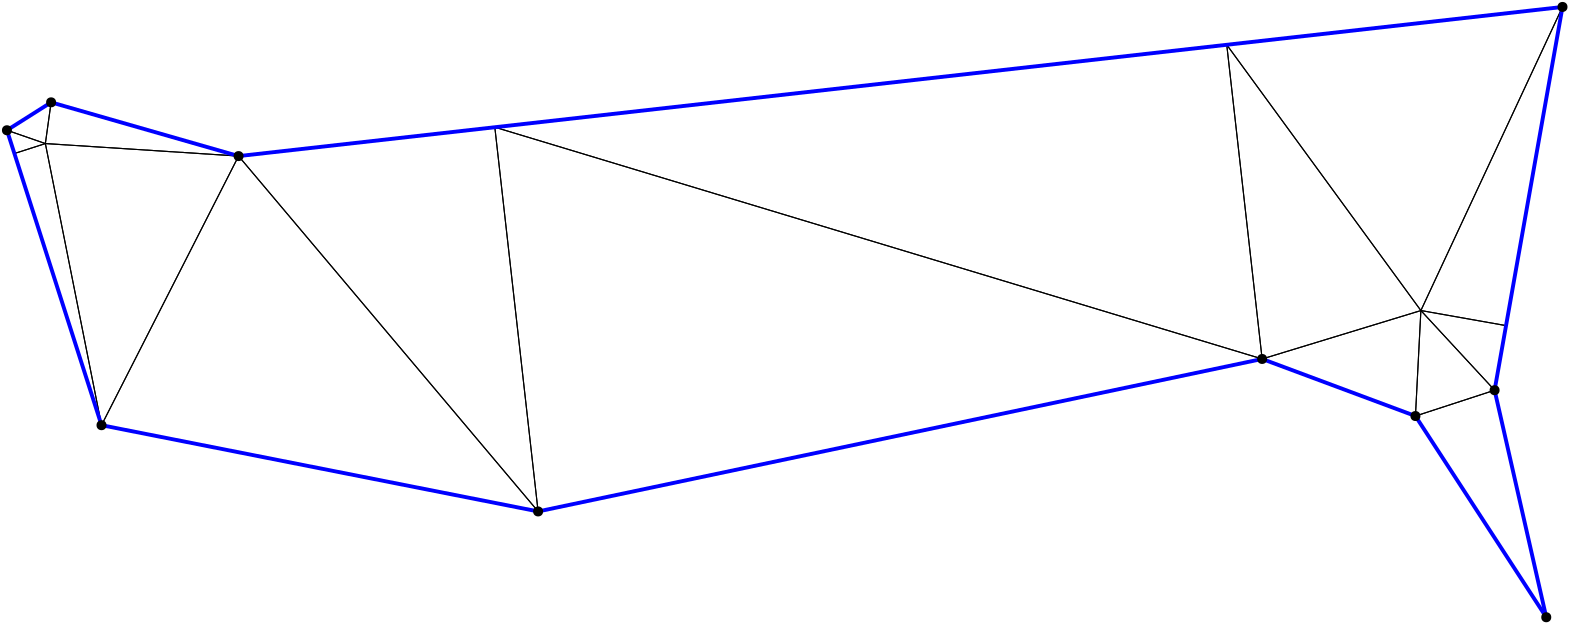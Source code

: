 <?xml version="1.0"?>
<!DOCTYPE ipe SYSTEM "ipe.dtd">
<ipe version="70218" creator="Ipe 7.2.24">
<info created="D:20221020151441" modified="D:20221020151441"/>
<ipestyle name="basic">
<symbol name="mark/disk(sx)" transformations="translations">
<path fill="sym-stroke">
0.6 0 0 0.6 0 0 e
</path>
</symbol>
<anglesize name="22.5 deg" value="22.5"/>
<anglesize name="30 deg" value="30"/>
<anglesize name="45 deg" value="45"/>
<anglesize name="60 deg" value="60"/>
<anglesize name="90 deg" value="90"/>
<arrowsize name="large" value="10"/>
<arrowsize name="small" value="5"/>
<arrowsize name="tiny" value="3"/>
<color name="blue" value="0 0 1"/>
<color name="gray" value="0.745"/>
<color name="green" value="0 1 0"/>
<color name="red" value="1 0 0"/>
<color name="pink" value="1 0.753 0.796"/>
<pen name="heavier" value="0.8"/>
<pen name="fat" value="1.4"/>
<pen name="ultrafat" value="2"/>
<gridsize name="16 pts (~6 mm)" value="16"/>
<gridsize name="32 pts (~12 mm)" value="32"/>
<gridsize name="4 pts" value="4"/>
<gridsize name="8 pts (~3 mm)" value="8"/>
<opacity name="10%" value="0.1"/>
<opacity name="25%" value="0.25"/>
<opacity name="50%" value="0.5"/>
<opacity name="75%" value="0.75"/>
<symbolsize name="large" value="5"/>
<symbolsize name="small" value="2"/>
<symbolsize name="tiny" value="1.1"/>
<textsize name="huge" value="\huge"/>
<textsize name="large" value="\large"/>
<textsize name="small" value="\small"/>
<textsize name="tiny" value="	iny"/>
<tiling name="falling" angle="-60" step="4" width="1"/>
<tiling name="rising" angle="30" step="4" width="1"/>
</ipestyle>
<page>
<layer name="hull"/>
<layer name="constraints"/>
<layer name="triangulation"/>
<layer name="obtuse"/>
<layer name="blub"/>
<layer name="problems"/>
<view layers="hull constraints triangulation obtuse blub" active="triangulation"/>
<path layer="triangulation" stroke="black">
50.0439 364.234 m 
207.216 333.189 l 
</path>
<path layer="triangulation" stroke="black">
207.216 333.189 m 
99.3851 461.116 l 
</path>
<path layer="triangulation" stroke="black">
99.3851 461.116 m 
50.0439 364.234 l 
</path>
<path layer="triangulation" stroke="black">
29.8319 465.62 m 
50.0439 364.234 l 
</path>
<path layer="triangulation" stroke="black">
50.0439 364.234 m 
99.3851 461.116 l 
</path>
<path layer="triangulation" stroke="black">
99.3851 461.116 m 
29.8319 465.62 l 
</path>
<path layer="triangulation" stroke="black">
29.8319 465.62 m 
16 470.415 l 
</path>
<path layer="triangulation" stroke="black">
16 470.415 m 
18.6834 462.045 l 
</path>
<path layer="triangulation" stroke="black">
18.6834 462.045 m 
29.8319 465.62 l 
</path>
<path layer="triangulation" stroke="black">
207.216 333.189 m 
467.869 388.079 l 
</path>
<path layer="triangulation" stroke="black">
467.869 388.079 m 
191.634 471.508 l 
</path>
<path layer="triangulation" stroke="black">
191.634 471.508 m 
207.216 333.189 l 
</path>
<path layer="triangulation" stroke="black">
525.016 405.512 m 
467.869 388.079 l 
</path>
<path layer="triangulation" stroke="black">
467.869 388.079 m 
523.059 367.533 l 
</path>
<path layer="triangulation" stroke="black">
523.059 367.533 m 
525.016 405.512 l 
</path>
<path layer="triangulation" stroke="black">
455.127 501.19 m 
525.016 405.512 l 
</path>
<path layer="triangulation" stroke="black">
525.016 405.512 m 
576 514.807 l 
</path>
<path layer="triangulation" stroke="black">
576 514.807 m 
455.127 501.19 l 
</path>
<path layer="triangulation" stroke="black">
523.059 367.533 m 
570.151 295.096 l 
</path>
<path layer="triangulation" stroke="black">
570.151 295.096 m 
551.554 376.831 l 
</path>
<path layer="triangulation" stroke="black">
551.554 376.831 m 
523.059 367.533 l 
</path>
<path layer="triangulation" stroke="black">
525.016 405.512 m 
523.059 367.533 l 
</path>
<path layer="triangulation" stroke="black">
523.059 367.533 m 
551.554 376.831 l 
</path>
<path layer="triangulation" stroke="black">
551.554 376.831 m 
525.016 405.512 l 
</path>
<path layer="triangulation" stroke="black">
29.8319 465.62 m 
18.6834 462.045 l 
</path>
<path layer="triangulation" stroke="black">
18.6834 462.045 m 
50.0439 364.234 l 
</path>
<path layer="triangulation" stroke="black">
50.0439 364.234 m 
29.8319 465.62 l 
</path>
<path layer="triangulation" stroke="black">
31.8972 480.463 m 
29.8319 465.62 l 
</path>
<path layer="triangulation" stroke="black">
29.8319 465.62 m 
99.3851 461.116 l 
</path>
<path layer="triangulation" stroke="black">
99.3851 461.116 m 
31.8972 480.463 l 
</path>
<path layer="triangulation" stroke="black">
31.8972 480.463 m 
16 470.415 l 
</path>
<path layer="triangulation" stroke="black">
16 470.415 m 
29.8319 465.62 l 
</path>
<path layer="triangulation" stroke="black">
29.8319 465.62 m 
31.8972 480.463 l 
</path>
<path layer="triangulation" stroke="black">
455.127 501.19 m 
191.634 471.508 l 
</path>
<path layer="triangulation" stroke="black">
191.634 471.508 m 
467.869 388.079 l 
</path>
<path layer="triangulation" stroke="black">
467.869 388.079 m 
455.127 501.19 l 
</path>
<path layer="triangulation" stroke="black">
99.3851 461.116 m 
207.216 333.189 l 
</path>
<path layer="triangulation" stroke="black">
207.216 333.189 m 
191.634 471.508 l 
</path>
<path layer="triangulation" stroke="black">
191.634 471.508 m 
99.3851 461.116 l 
</path>
<path layer="triangulation" stroke="black">
555.673 400.08 m 
525.016 405.512 l 
</path>
<path layer="triangulation" stroke="black">
525.016 405.512 m 
551.554 376.831 l 
</path>
<path layer="triangulation" stroke="black">
551.554 376.831 m 
555.673 400.08 l 
</path>
<path layer="triangulation" stroke="black">
455.127 501.19 m 
467.869 388.079 l 
</path>
<path layer="triangulation" stroke="black">
467.869 388.079 m 
525.016 405.512 l 
</path>
<path layer="triangulation" stroke="black">
525.016 405.512 m 
455.127 501.19 l 
</path>
<path layer="triangulation" stroke="black">
576 514.807 m 
525.016 405.512 l 
</path>
<path layer="triangulation" stroke="black">
525.016 405.512 m 
555.673 400.08 l 
</path>
<path layer="triangulation" stroke="black">
555.673 400.08 m 
576 514.807 l 
</path>
<path layer="hull" stroke="blue" pen="fat">
207.216 333.189 m 
467.869 388.079 l 
</path>
<path layer="hull" stroke="blue" pen="fat">
467.869 388.079 m 
523.059 367.533 l 
</path>
<path layer="hull" stroke="blue" pen="fat">
523.059 367.533 m 
570.151 295.096 l 
</path>
<path layer="hull" stroke="blue" pen="fat">
570.151 295.096 m 
551.554 376.831 l 
</path>
<path layer="hull" stroke="blue" pen="fat">
551.554 376.831 m 
576 514.807 l 
</path>
<path layer="hull" stroke="blue" pen="fat">
576 514.807 m 
99.3851 461.116 l 
</path>
<path layer="hull" stroke="blue" pen="fat">
99.3851 461.116 m 
31.8972 480.463 l 
</path>
<path layer="hull" stroke="blue" pen="fat">
31.8972 480.463 m 
16 470.415 l 
</path>
<path layer="hull" stroke="blue" pen="fat">
16 470.415 m 
50.0439 364.234 l 
</path>
<path layer="hull" stroke="blue" pen="fat">
50.0439 364.234 m 
207.216 333.189 l 
</path>
<use layer="points" name="mark/disk(sx)" pos="207.216 333.189" size="normal" stroke="black"/>
<use layer="points" name="mark/disk(sx)" pos="467.869 388.079" size="normal" stroke="black"/>
<use layer="points" name="mark/disk(sx)" pos="523.059 367.533" size="normal" stroke="black"/>
<use layer="points" name="mark/disk(sx)" pos="570.151 295.096" size="normal" stroke="black"/>
<use layer="points" name="mark/disk(sx)" pos="551.554 376.831" size="normal" stroke="black"/>
<use layer="points" name="mark/disk(sx)" pos="576 514.807" size="normal" stroke="black"/>
<use layer="points" name="mark/disk(sx)" pos="99.3851 461.116" size="normal" stroke="black"/>
<use layer="points" name="mark/disk(sx)" pos="31.8972 480.463" size="normal" stroke="black"/>
<use layer="points" name="mark/disk(sx)" pos="16 470.415" size="normal" stroke="black"/>
<use layer="points" name="mark/disk(sx)" pos="50.0439 364.234" size="normal" stroke="black"/>
</page>
</ipe>
